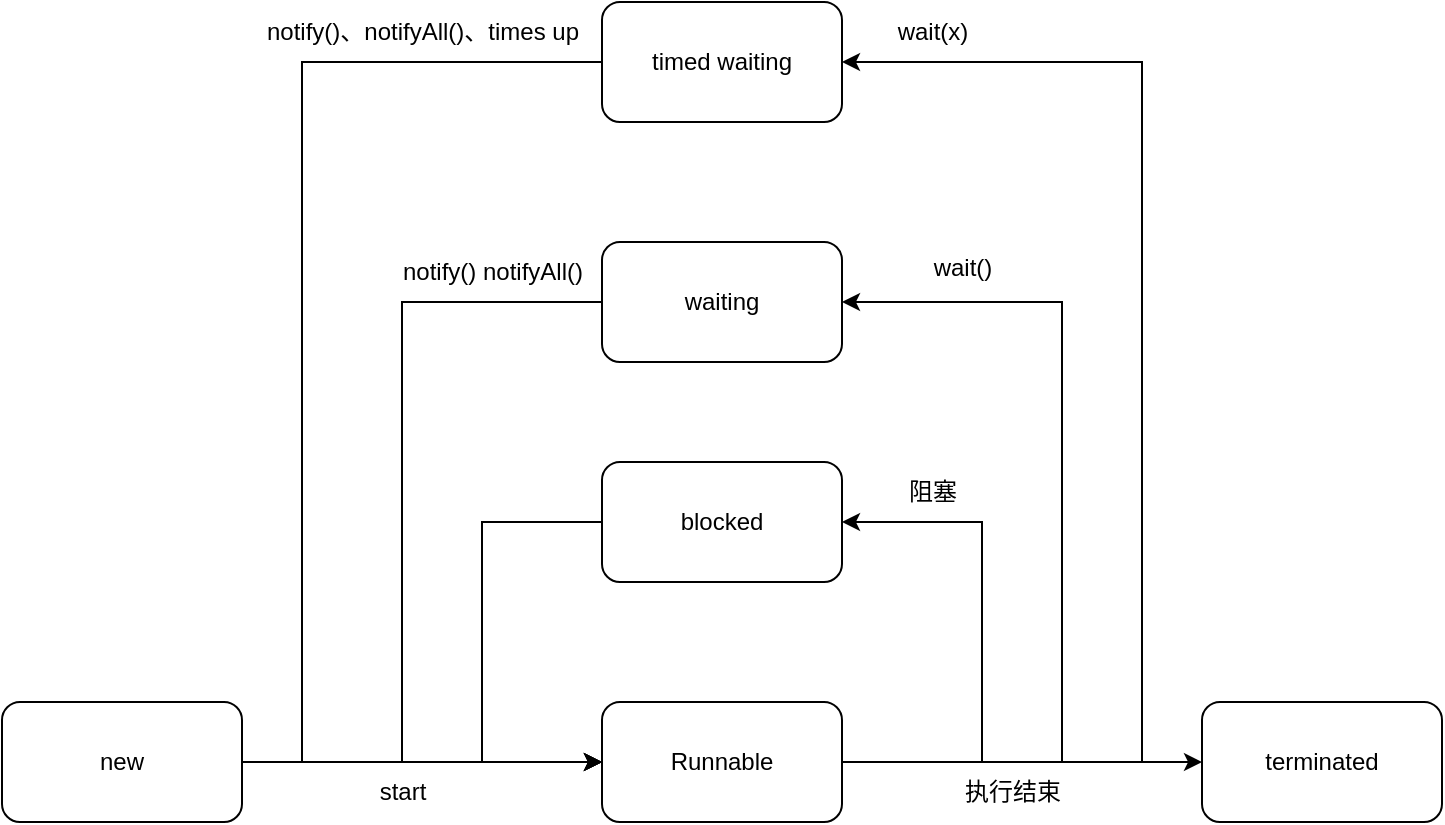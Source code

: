 <mxfile version="24.7.2" type="github">
  <diagram name="Page-1" id="rnvhvaJ6TiwOE9GBswZt">
    <mxGraphModel dx="1066" dy="668" grid="1" gridSize="10" guides="1" tooltips="1" connect="1" arrows="1" fold="1" page="1" pageScale="1" pageWidth="827" pageHeight="1169" math="0" shadow="0">
      <root>
        <mxCell id="0" />
        <mxCell id="1" parent="0" />
        <mxCell id="CaS3kkcKPs6Fea-7BVZT-7" style="edgeStyle=orthogonalEdgeStyle;rounded=0;orthogonalLoop=1;jettySize=auto;html=1;" edge="1" parent="1" source="CaS3kkcKPs6Fea-7BVZT-1" target="CaS3kkcKPs6Fea-7BVZT-2">
          <mxGeometry relative="1" as="geometry" />
        </mxCell>
        <mxCell id="CaS3kkcKPs6Fea-7BVZT-1" value="new" style="rounded=1;whiteSpace=wrap;html=1;" vertex="1" parent="1">
          <mxGeometry x="40" y="480" width="120" height="60" as="geometry" />
        </mxCell>
        <mxCell id="CaS3kkcKPs6Fea-7BVZT-8" style="edgeStyle=orthogonalEdgeStyle;rounded=0;orthogonalLoop=1;jettySize=auto;html=1;" edge="1" parent="1" source="CaS3kkcKPs6Fea-7BVZT-2" target="CaS3kkcKPs6Fea-7BVZT-3">
          <mxGeometry relative="1" as="geometry" />
        </mxCell>
        <mxCell id="CaS3kkcKPs6Fea-7BVZT-9" style="edgeStyle=orthogonalEdgeStyle;rounded=0;orthogonalLoop=1;jettySize=auto;html=1;exitX=1;exitY=0.5;exitDx=0;exitDy=0;entryX=1;entryY=0.5;entryDx=0;entryDy=0;" edge="1" parent="1" target="CaS3kkcKPs6Fea-7BVZT-4">
          <mxGeometry relative="1" as="geometry">
            <mxPoint x="480" y="510" as="sourcePoint" />
            <mxPoint x="480" y="390" as="targetPoint" />
            <Array as="points">
              <mxPoint x="530" y="510" />
              <mxPoint x="530" y="390" />
            </Array>
          </mxGeometry>
        </mxCell>
        <mxCell id="CaS3kkcKPs6Fea-7BVZT-10" style="edgeStyle=orthogonalEdgeStyle;rounded=0;orthogonalLoop=1;jettySize=auto;html=1;exitX=1;exitY=0.5;exitDx=0;exitDy=0;entryX=1;entryY=0.5;entryDx=0;entryDy=0;" edge="1" parent="1" source="CaS3kkcKPs6Fea-7BVZT-2" target="CaS3kkcKPs6Fea-7BVZT-5">
          <mxGeometry relative="1" as="geometry">
            <Array as="points">
              <mxPoint x="570" y="510" />
              <mxPoint x="570" y="280" />
            </Array>
          </mxGeometry>
        </mxCell>
        <mxCell id="CaS3kkcKPs6Fea-7BVZT-11" style="edgeStyle=orthogonalEdgeStyle;rounded=0;orthogonalLoop=1;jettySize=auto;html=1;exitX=1;exitY=0.5;exitDx=0;exitDy=0;entryX=1;entryY=0.5;entryDx=0;entryDy=0;" edge="1" parent="1" source="CaS3kkcKPs6Fea-7BVZT-2" target="CaS3kkcKPs6Fea-7BVZT-6">
          <mxGeometry relative="1" as="geometry">
            <Array as="points">
              <mxPoint x="610" y="510" />
              <mxPoint x="610" y="160" />
            </Array>
          </mxGeometry>
        </mxCell>
        <mxCell id="CaS3kkcKPs6Fea-7BVZT-2" value="Runnable" style="rounded=1;whiteSpace=wrap;html=1;" vertex="1" parent="1">
          <mxGeometry x="340" y="480" width="120" height="60" as="geometry" />
        </mxCell>
        <mxCell id="CaS3kkcKPs6Fea-7BVZT-3" value="terminated" style="rounded=1;whiteSpace=wrap;html=1;" vertex="1" parent="1">
          <mxGeometry x="640" y="480" width="120" height="60" as="geometry" />
        </mxCell>
        <mxCell id="CaS3kkcKPs6Fea-7BVZT-17" style="edgeStyle=orthogonalEdgeStyle;rounded=0;orthogonalLoop=1;jettySize=auto;html=1;exitX=0;exitY=0.5;exitDx=0;exitDy=0;entryX=0;entryY=0.5;entryDx=0;entryDy=0;" edge="1" parent="1" source="CaS3kkcKPs6Fea-7BVZT-4" target="CaS3kkcKPs6Fea-7BVZT-2">
          <mxGeometry relative="1" as="geometry">
            <Array as="points">
              <mxPoint x="280" y="390" />
              <mxPoint x="280" y="510" />
            </Array>
          </mxGeometry>
        </mxCell>
        <mxCell id="CaS3kkcKPs6Fea-7BVZT-4" value="blocked" style="rounded=1;whiteSpace=wrap;html=1;" vertex="1" parent="1">
          <mxGeometry x="340" y="360" width="120" height="60" as="geometry" />
        </mxCell>
        <mxCell id="CaS3kkcKPs6Fea-7BVZT-16" style="edgeStyle=orthogonalEdgeStyle;rounded=0;orthogonalLoop=1;jettySize=auto;html=1;exitX=0;exitY=0.5;exitDx=0;exitDy=0;entryX=0;entryY=0.5;entryDx=0;entryDy=0;" edge="1" parent="1" source="CaS3kkcKPs6Fea-7BVZT-5" target="CaS3kkcKPs6Fea-7BVZT-2">
          <mxGeometry relative="1" as="geometry">
            <Array as="points">
              <mxPoint x="240" y="280" />
              <mxPoint x="240" y="510" />
            </Array>
          </mxGeometry>
        </mxCell>
        <mxCell id="CaS3kkcKPs6Fea-7BVZT-5" value="waiting" style="rounded=1;whiteSpace=wrap;html=1;" vertex="1" parent="1">
          <mxGeometry x="340" y="250" width="120" height="60" as="geometry" />
        </mxCell>
        <mxCell id="CaS3kkcKPs6Fea-7BVZT-12" style="edgeStyle=orthogonalEdgeStyle;rounded=0;orthogonalLoop=1;jettySize=auto;html=1;exitX=0;exitY=0.5;exitDx=0;exitDy=0;entryX=0;entryY=0.5;entryDx=0;entryDy=0;" edge="1" parent="1" source="CaS3kkcKPs6Fea-7BVZT-6" target="CaS3kkcKPs6Fea-7BVZT-2">
          <mxGeometry relative="1" as="geometry">
            <Array as="points">
              <mxPoint x="190" y="160" />
              <mxPoint x="190" y="510" />
            </Array>
          </mxGeometry>
        </mxCell>
        <mxCell id="CaS3kkcKPs6Fea-7BVZT-6" value="timed waiting" style="rounded=1;whiteSpace=wrap;html=1;" vertex="1" parent="1">
          <mxGeometry x="340" y="130" width="120" height="60" as="geometry" />
        </mxCell>
        <mxCell id="CaS3kkcKPs6Fea-7BVZT-18" value="start" style="text;html=1;align=center;verticalAlign=middle;resizable=0;points=[];autosize=1;strokeColor=none;fillColor=none;" vertex="1" parent="1">
          <mxGeometry x="215" y="510" width="50" height="30" as="geometry" />
        </mxCell>
        <mxCell id="CaS3kkcKPs6Fea-7BVZT-19" value="执行结束" style="text;html=1;align=center;verticalAlign=middle;resizable=0;points=[];autosize=1;strokeColor=none;fillColor=none;" vertex="1" parent="1">
          <mxGeometry x="510" y="510" width="70" height="30" as="geometry" />
        </mxCell>
        <mxCell id="CaS3kkcKPs6Fea-7BVZT-20" value="阻塞" style="text;html=1;align=center;verticalAlign=middle;resizable=0;points=[];autosize=1;strokeColor=none;fillColor=none;" vertex="1" parent="1">
          <mxGeometry x="480" y="360" width="50" height="30" as="geometry" />
        </mxCell>
        <mxCell id="CaS3kkcKPs6Fea-7BVZT-21" value="wait()" style="text;html=1;align=center;verticalAlign=middle;resizable=0;points=[];autosize=1;strokeColor=none;fillColor=none;" vertex="1" parent="1">
          <mxGeometry x="495" y="248" width="50" height="30" as="geometry" />
        </mxCell>
        <mxCell id="CaS3kkcKPs6Fea-7BVZT-22" value="wait(x)" style="text;html=1;align=center;verticalAlign=middle;resizable=0;points=[];autosize=1;strokeColor=none;fillColor=none;" vertex="1" parent="1">
          <mxGeometry x="475" y="130" width="60" height="30" as="geometry" />
        </mxCell>
        <mxCell id="CaS3kkcKPs6Fea-7BVZT-23" value="notify() notifyAll()" style="text;html=1;align=center;verticalAlign=middle;resizable=0;points=[];autosize=1;strokeColor=none;fillColor=none;" vertex="1" parent="1">
          <mxGeometry x="230" y="250" width="110" height="30" as="geometry" />
        </mxCell>
        <mxCell id="CaS3kkcKPs6Fea-7BVZT-24" value="notify()、notifyAll()、times up" style="text;html=1;align=center;verticalAlign=middle;resizable=0;points=[];autosize=1;strokeColor=none;fillColor=none;" vertex="1" parent="1">
          <mxGeometry x="160" y="130" width="180" height="30" as="geometry" />
        </mxCell>
      </root>
    </mxGraphModel>
  </diagram>
</mxfile>
